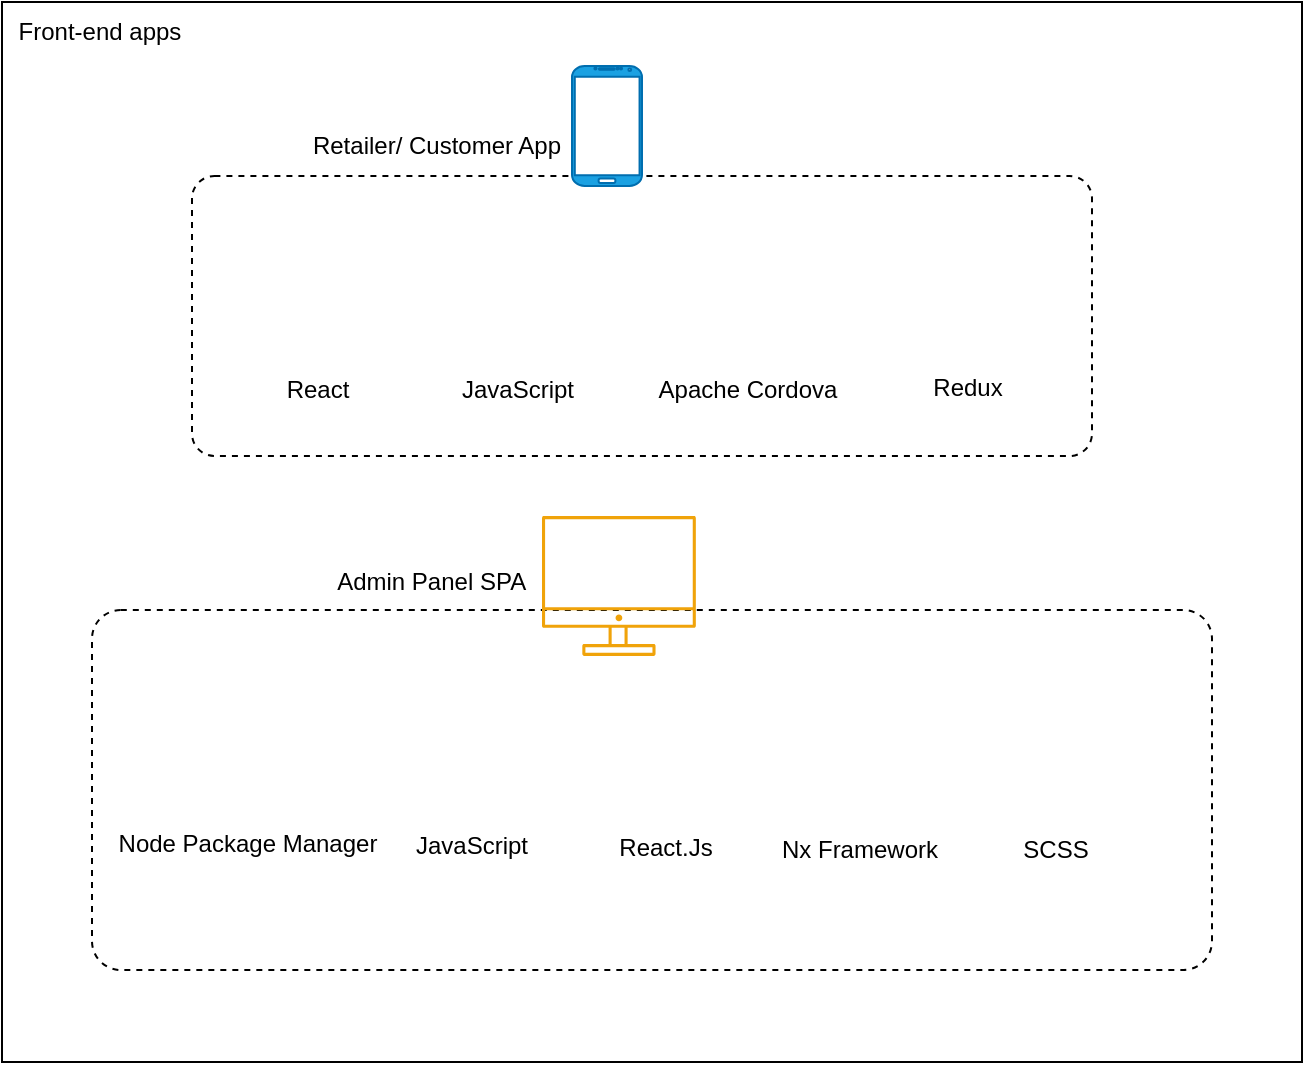 <mxfile version="21.5.2" type="github">
  <diagram name="Page-1" id="ZvFrD7qEp3GO8TMWyem1">
    <mxGraphModel dx="1434" dy="627" grid="1" gridSize="10" guides="1" tooltips="1" connect="1" arrows="1" fold="1" page="1" pageScale="1" pageWidth="850" pageHeight="1100" math="0" shadow="0">
      <root>
        <mxCell id="0" />
        <mxCell id="1" parent="0" />
        <mxCell id="_29mUptUSwZzpm6hVwqz-2" value="" style="rounded=0;whiteSpace=wrap;html=1;" vertex="1" parent="1">
          <mxGeometry x="100" y="160" width="650" height="530" as="geometry" />
        </mxCell>
        <mxCell id="_29mUptUSwZzpm6hVwqz-3" value="Front-end apps" style="text;html=1;strokeColor=none;fillColor=none;align=center;verticalAlign=middle;whiteSpace=wrap;rounded=0;" vertex="1" parent="1">
          <mxGeometry x="99" y="160" width="100" height="30" as="geometry" />
        </mxCell>
        <mxCell id="_29mUptUSwZzpm6hVwqz-4" value="" style="rounded=1;whiteSpace=wrap;html=1;dashed=1;arcSize=8;" vertex="1" parent="1">
          <mxGeometry x="195" y="247" width="450" height="140" as="geometry" />
        </mxCell>
        <mxCell id="_29mUptUSwZzpm6hVwqz-7" value="" style="shape=image;html=1;verticalAlign=top;verticalLabelPosition=bottom;labelBackgroundColor=#ffffff;imageAspect=0;aspect=fixed;image=https://cdn1.iconfinder.com/data/icons/unicons-line-vol-5/24/react-128.png" vertex="1" parent="1">
          <mxGeometry x="222.5" y="277" width="70" height="70" as="geometry" />
        </mxCell>
        <mxCell id="_29mUptUSwZzpm6hVwqz-8" value="React" style="text;html=1;strokeColor=none;fillColor=none;align=center;verticalAlign=middle;whiteSpace=wrap;rounded=0;" vertex="1" parent="1">
          <mxGeometry x="207.5" y="339" width="100" height="30" as="geometry" />
        </mxCell>
        <mxCell id="_29mUptUSwZzpm6hVwqz-12" value="" style="shape=image;imageAspect=0;aspect=fixed;verticalLabelPosition=bottom;verticalAlign=top;image=https://cdn-icons-png.flaticon.com/512/5968/5968292.png;" vertex="1" parent="1">
          <mxGeometry x="330" y="282" width="55" height="55" as="geometry" />
        </mxCell>
        <mxCell id="_29mUptUSwZzpm6hVwqz-13" value="JavaScript" style="text;html=1;strokeColor=none;fillColor=none;align=center;verticalAlign=middle;whiteSpace=wrap;rounded=0;" vertex="1" parent="1">
          <mxGeometry x="307.5" y="339" width="100" height="30" as="geometry" />
        </mxCell>
        <mxCell id="_29mUptUSwZzpm6hVwqz-14" value="" style="shape=image;imageAspect=0;aspect=fixed;verticalLabelPosition=bottom;verticalAlign=top;image=https://cordova.apache.org/static/img/cordova_bot.png;" vertex="1" parent="1">
          <mxGeometry x="439.16" y="277" width="66.67" height="75" as="geometry" />
        </mxCell>
        <mxCell id="_29mUptUSwZzpm6hVwqz-15" value="Apache Cordova" style="text;html=1;strokeColor=none;fillColor=none;align=center;verticalAlign=middle;whiteSpace=wrap;rounded=0;" vertex="1" parent="1">
          <mxGeometry x="422.5" y="339" width="100" height="30" as="geometry" />
        </mxCell>
        <mxCell id="_29mUptUSwZzpm6hVwqz-18" value="" style="shape=image;imageAspect=0;aspect=fixed;verticalLabelPosition=bottom;verticalAlign=top;image=https://cdn.worldvectorlogo.com/logos/redux.svg;" vertex="1" parent="1">
          <mxGeometry x="552.81" y="277" width="62.91" height="60" as="geometry" />
        </mxCell>
        <mxCell id="_29mUptUSwZzpm6hVwqz-19" value="Redux" style="text;html=1;strokeColor=none;fillColor=none;align=center;verticalAlign=middle;whiteSpace=wrap;rounded=0;" vertex="1" parent="1">
          <mxGeometry x="532.5" y="337" width="100" height="32" as="geometry" />
        </mxCell>
        <mxCell id="_29mUptUSwZzpm6hVwqz-20" value="" style="verticalLabelPosition=bottom;verticalAlign=top;html=1;shadow=0;dashed=0;strokeWidth=1;shape=mxgraph.android.phone2;strokeColor=#006EAF;fillColor=#1ba1e2;fontColor=#ffffff;noLabel=0;overflow=visible;fixDash=0;container=0;collapsible=0;cloneable=1;deletable=1;" vertex="1" parent="1">
          <mxGeometry x="385" y="192" width="35" height="60" as="geometry" />
        </mxCell>
        <mxCell id="_29mUptUSwZzpm6hVwqz-21" value="" style="rounded=1;whiteSpace=wrap;html=1;dashed=1;arcSize=8;" vertex="1" parent="1">
          <mxGeometry x="145" y="464" width="560" height="180" as="geometry" />
        </mxCell>
        <mxCell id="_29mUptUSwZzpm6hVwqz-22" value="" style="shape=image;imageAspect=0;aspect=fixed;verticalLabelPosition=bottom;verticalAlign=top;image=https://upload.wikimedia.org/wikipedia/commons/thumb/a/a7/React-icon.svg/2300px-React-icon.svg.png;" vertex="1" parent="1">
          <mxGeometry x="400" y="511.09" width="63.76" height="55.41" as="geometry" />
        </mxCell>
        <mxCell id="_29mUptUSwZzpm6hVwqz-23" value="" style="shape=image;imageAspect=0;aspect=fixed;verticalLabelPosition=bottom;verticalAlign=top;image=https://upload.wikimedia.org/wikipedia/commons/thumb/d/db/Npm-logo.svg/2560px-Npm-logo.svg.png;" vertex="1" parent="1">
          <mxGeometry x="160" y="527.5" width="102.97" height="40" as="geometry" />
        </mxCell>
        <mxCell id="_29mUptUSwZzpm6hVwqz-24" value="" style="shape=image;imageAspect=0;aspect=fixed;verticalLabelPosition=bottom;verticalAlign=top;image=https://cdn-icons-png.flaticon.com/512/5968/5968292.png;" vertex="1" parent="1">
          <mxGeometry x="307.16" y="509.5" width="55" height="55" as="geometry" />
        </mxCell>
        <mxCell id="_29mUptUSwZzpm6hVwqz-25" value="JavaScript" style="text;html=1;strokeColor=none;fillColor=none;align=center;verticalAlign=middle;whiteSpace=wrap;rounded=0;" vertex="1" parent="1">
          <mxGeometry x="284.66" y="566.5" width="100" height="30" as="geometry" />
        </mxCell>
        <mxCell id="_29mUptUSwZzpm6hVwqz-26" value="" style="shape=image;imageAspect=0;aspect=fixed;verticalLabelPosition=bottom;verticalAlign=top;image=https://icons-for-free.com/iconfiles/svg/0/Nx-1324888747599639247.svg;" vertex="1" parent="1">
          <mxGeometry x="490.83" y="497" width="80" height="80" as="geometry" />
        </mxCell>
        <mxCell id="_29mUptUSwZzpm6hVwqz-27" value="" style="shape=image;imageAspect=0;aspect=fixed;verticalLabelPosition=bottom;verticalAlign=top;image=https://user-images.githubusercontent.com/43313420/105893154-0afe1180-6013-11eb-941d-19a96ebe3c0b.png;" vertex="1" parent="1">
          <mxGeometry x="530" y="614" width="136.84" height="20" as="geometry" />
        </mxCell>
        <mxCell id="_29mUptUSwZzpm6hVwqz-29" value="" style="shape=image;imageAspect=0;aspect=fixed;verticalLabelPosition=bottom;verticalAlign=top;image=https://d4.alternativeto.net/fQgCTebKFpVyA7YIb-a2NNrS9cRdTslJvfPgdRX4R34/rs:fill:280:280:0/g:ce:0:0/YWJzOi8vZGlzdC9pY29ucy9zYXNzXzc4ODkwLnBuZw.png;" vertex="1" parent="1">
          <mxGeometry x="599.34" y="508.3" width="56.2" height="56.2" as="geometry" />
        </mxCell>
        <mxCell id="_29mUptUSwZzpm6hVwqz-32" value="Node Package Manager" style="text;html=1;strokeColor=none;fillColor=none;align=center;verticalAlign=middle;whiteSpace=wrap;rounded=0;" vertex="1" parent="1">
          <mxGeometry x="152.5" y="565.5" width="140" height="30" as="geometry" />
        </mxCell>
        <mxCell id="_29mUptUSwZzpm6hVwqz-33" value="React.Js" style="text;html=1;strokeColor=none;fillColor=none;align=center;verticalAlign=middle;whiteSpace=wrap;rounded=0;" vertex="1" parent="1">
          <mxGeometry x="381.88" y="567.5" width="100" height="30" as="geometry" />
        </mxCell>
        <mxCell id="_29mUptUSwZzpm6hVwqz-34" value="Nx Framework" style="text;html=1;strokeColor=none;fillColor=none;align=center;verticalAlign=middle;whiteSpace=wrap;rounded=0;" vertex="1" parent="1">
          <mxGeometry x="478.83" y="568.5" width="100" height="30" as="geometry" />
        </mxCell>
        <mxCell id="_29mUptUSwZzpm6hVwqz-35" value="SCSS" style="text;html=1;strokeColor=none;fillColor=none;align=center;verticalAlign=middle;whiteSpace=wrap;rounded=0;" vertex="1" parent="1">
          <mxGeometry x="577.44" y="568.5" width="100" height="30" as="geometry" />
        </mxCell>
        <mxCell id="_29mUptUSwZzpm6hVwqz-36" value="" style="sketch=0;outlineConnect=0;fontColor=#000000;strokeColor=#BD7000;fillColor=#f0a30a;dashed=0;verticalLabelPosition=bottom;verticalAlign=top;align=center;html=1;fontSize=12;fontStyle=0;aspect=fixed;shape=mxgraph.aws4.illustration_desktop;pointerEvents=1" vertex="1" parent="1">
          <mxGeometry x="370" y="417" width="76.92" height="70" as="geometry" />
        </mxCell>
        <mxCell id="_29mUptUSwZzpm6hVwqz-37" value="Retailer/ Customer App" style="text;html=1;strokeColor=none;fillColor=none;align=center;verticalAlign=middle;whiteSpace=wrap;rounded=0;" vertex="1" parent="1">
          <mxGeometry x="250" y="217" width="135" height="30" as="geometry" />
        </mxCell>
        <mxCell id="_29mUptUSwZzpm6hVwqz-38" value="Admin Panel SPA&amp;nbsp;" style="text;html=1;strokeColor=none;fillColor=none;align=center;verticalAlign=middle;whiteSpace=wrap;rounded=0;" vertex="1" parent="1">
          <mxGeometry x="249" y="434.5" width="135" height="30" as="geometry" />
        </mxCell>
      </root>
    </mxGraphModel>
  </diagram>
</mxfile>
